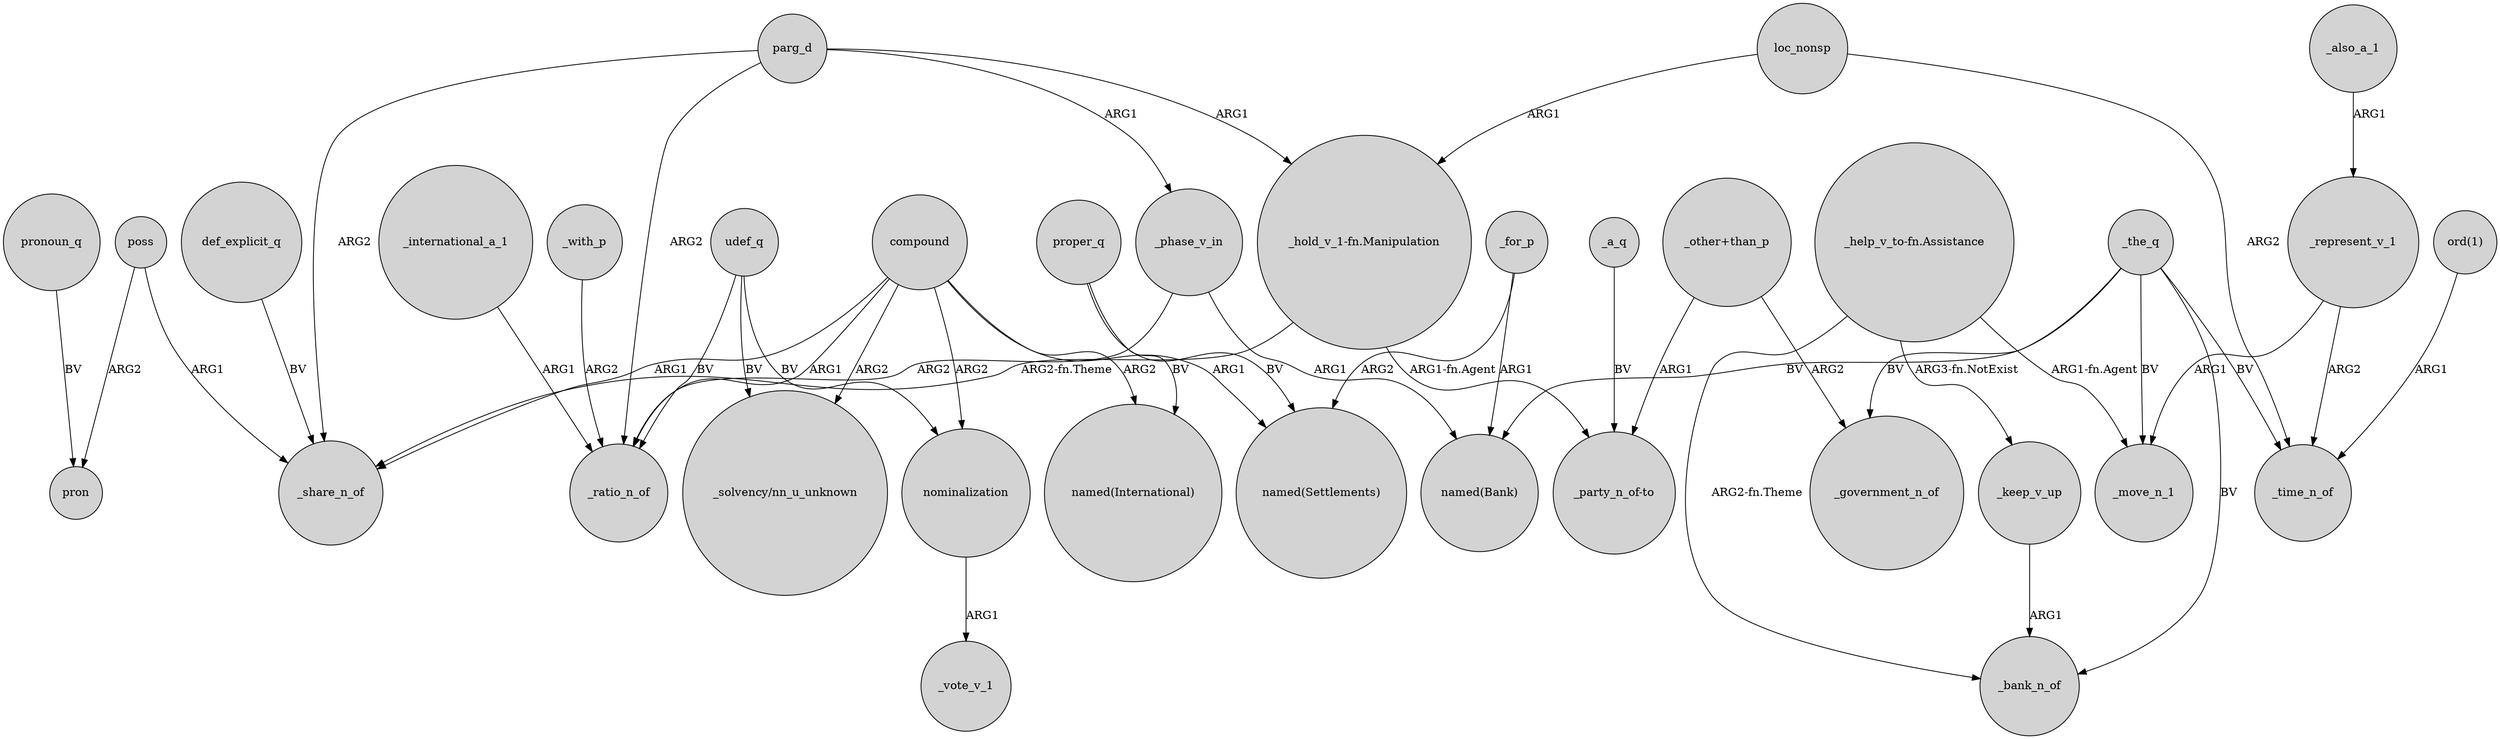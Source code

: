 digraph {
	node [shape=circle style=filled]
	_international_a_1 -> _ratio_n_of [label=ARG1]
	poss -> pron [label=ARG2]
	parg_d -> _share_n_of [label=ARG2]
	nominalization -> _vote_v_1 [label=ARG1]
	_phase_v_in -> "named(Bank)" [label=ARG1]
	udef_q -> "_solvency/nn_u_unknown" [label=BV]
	_the_q -> "named(Bank)" [label=BV]
	_for_p -> "named(Settlements)" [label=ARG2]
	"_hold_v_1-fn.Manipulation" -> _share_n_of [label="ARG2-fn.Theme"]
	loc_nonsp -> _time_n_of [label=ARG2]
	compound -> nominalization [label=ARG2]
	"_other+than_p" -> _government_n_of [label=ARG2]
	udef_q -> _ratio_n_of [label=BV]
	loc_nonsp -> "_hold_v_1-fn.Manipulation" [label=ARG1]
	_the_q -> _move_n_1 [label=BV]
	compound -> "named(Settlements)" [label=ARG1]
	_for_p -> "named(Bank)" [label=ARG1]
	_represent_v_1 -> _move_n_1 [label=ARG1]
	_with_p -> _ratio_n_of [label=ARG2]
	_a_q -> "_party_n_of-to" [label=BV]
	pronoun_q -> pron [label=BV]
	_the_q -> _bank_n_of [label=BV]
	"_help_v_to-fn.Assistance" -> _keep_v_up [label="ARG3-fn.NotExist"]
	_the_q -> _time_n_of [label=BV]
	parg_d -> "_hold_v_1-fn.Manipulation" [label=ARG1]
	_phase_v_in -> _ratio_n_of [label=ARG2]
	proper_q -> "named(Settlements)" [label=BV]
	_represent_v_1 -> _time_n_of [label=ARG2]
	compound -> _share_n_of [label=ARG1]
	compound -> "named(International)" [label=ARG2]
	_also_a_1 -> _represent_v_1 [label=ARG1]
	udef_q -> nominalization [label=BV]
	compound -> "_solvency/nn_u_unknown" [label=ARG2]
	_the_q -> _government_n_of [label=BV]
	parg_d -> _phase_v_in [label=ARG1]
	"_help_v_to-fn.Assistance" -> _bank_n_of [label="ARG2-fn.Theme"]
	"_other+than_p" -> "_party_n_of-to" [label=ARG1]
	parg_d -> _ratio_n_of [label=ARG2]
	_keep_v_up -> _bank_n_of [label=ARG1]
	poss -> _share_n_of [label=ARG1]
	def_explicit_q -> _share_n_of [label=BV]
	compound -> _ratio_n_of [label=ARG1]
	"ord(1)" -> _time_n_of [label=ARG1]
	"_help_v_to-fn.Assistance" -> _move_n_1 [label="ARG1-fn.Agent"]
	proper_q -> "named(International)" [label=BV]
	"_hold_v_1-fn.Manipulation" -> "_party_n_of-to" [label="ARG1-fn.Agent"]
}
